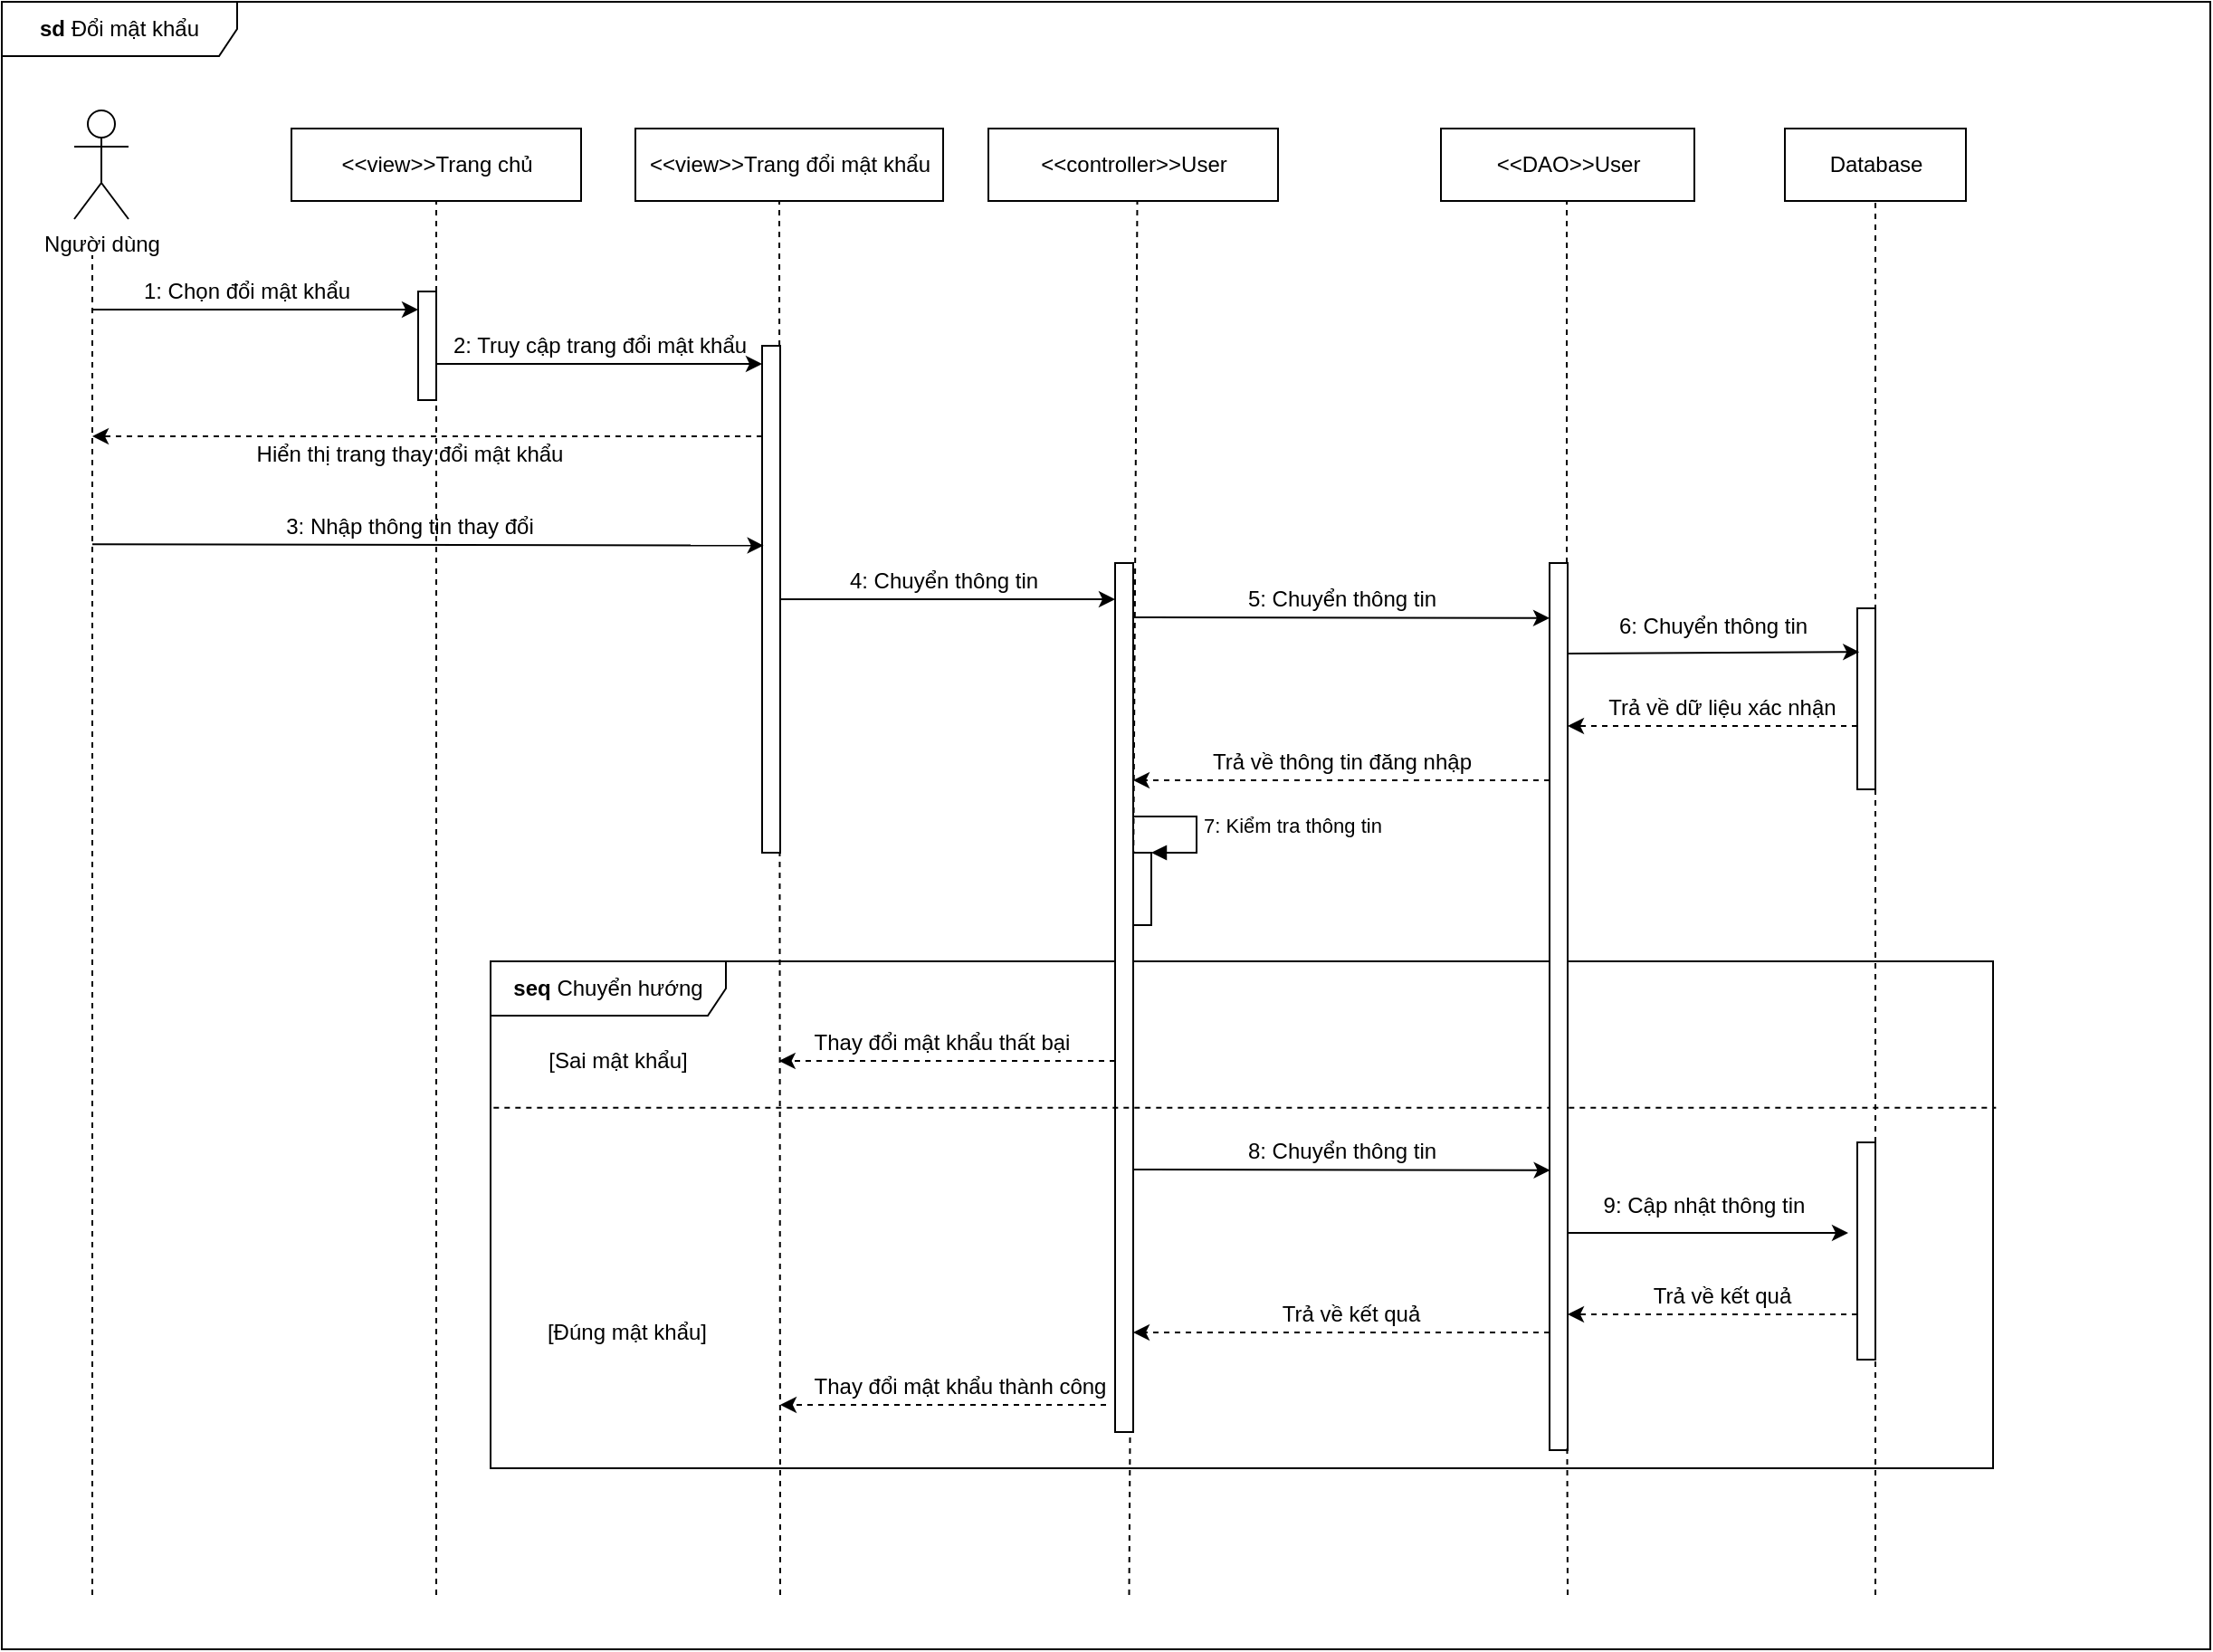 <mxfile version="20.6.0" type="device"><diagram id="asjjTaxxDbduJ_uwMJDM" name="Page-1"><mxGraphModel dx="997" dy="540" grid="1" gridSize="10" guides="1" tooltips="1" connect="1" arrows="1" fold="1" page="1" pageScale="1" pageWidth="850" pageHeight="1100" math="0" shadow="0"><root><mxCell id="0"/><mxCell id="1" parent="0"/><mxCell id="CXyfDwtnlCf071ItUu4t-5" value="&lt;b&gt;seq &lt;/b&gt;Chuyển hướng" style="shape=umlFrame;whiteSpace=wrap;html=1;width=130;height=30;" parent="1" vertex="1"><mxGeometry x="310" y="570" width="830" height="280" as="geometry"/></mxCell><mxCell id="PbMtfc2Mm91NxUPL8bgm-46" value="&lt;b&gt;sd &lt;/b&gt;Đổi mật khẩu" style="shape=umlFrame;whiteSpace=wrap;html=1;width=130;height=30;" parent="1" vertex="1"><mxGeometry x="40" y="40" width="1220" height="910" as="geometry"/></mxCell><mxCell id="PbMtfc2Mm91NxUPL8bgm-1" value="Người dùng" style="shape=umlActor;verticalLabelPosition=bottom;verticalAlign=top;html=1;outlineConnect=0;" parent="1" vertex="1"><mxGeometry x="80" y="100" width="30" height="60" as="geometry"/></mxCell><mxCell id="PbMtfc2Mm91NxUPL8bgm-5" value="&amp;lt;&amp;lt;view&amp;gt;&amp;gt;Trang chủ" style="html=1;" parent="1" vertex="1"><mxGeometry x="200" y="110" width="160" height="40" as="geometry"/></mxCell><mxCell id="PbMtfc2Mm91NxUPL8bgm-6" value="&amp;lt;&amp;lt;controller&amp;gt;&amp;gt;User" style="html=1;" parent="1" vertex="1"><mxGeometry x="585" y="110" width="160" height="40" as="geometry"/></mxCell><mxCell id="PbMtfc2Mm91NxUPL8bgm-7" value="&amp;lt;&amp;lt;DAO&amp;gt;&amp;gt;User" style="html=1;" parent="1" vertex="1"><mxGeometry x="835" y="110" width="140" height="40" as="geometry"/></mxCell><mxCell id="PbMtfc2Mm91NxUPL8bgm-8" value="Database" style="html=1;" parent="1" vertex="1"><mxGeometry x="1025" y="110" width="100" height="40" as="geometry"/></mxCell><mxCell id="PbMtfc2Mm91NxUPL8bgm-10" value="" style="endArrow=none;dashed=1;html=1;rounded=0;" parent="1" edge="1"><mxGeometry width="50" height="50" relative="1" as="geometry"><mxPoint x="90" y="920" as="sourcePoint"/><mxPoint x="90" y="180" as="targetPoint"/></mxGeometry></mxCell><mxCell id="PbMtfc2Mm91NxUPL8bgm-11" value="" style="endArrow=classic;html=1;rounded=0;" parent="1" edge="1"><mxGeometry width="50" height="50" relative="1" as="geometry"><mxPoint x="90" y="210" as="sourcePoint"/><mxPoint x="270" y="210" as="targetPoint"/></mxGeometry></mxCell><mxCell id="PbMtfc2Mm91NxUPL8bgm-12" value="" style="endArrow=none;dashed=1;html=1;rounded=0;entryX=0.5;entryY=1;entryDx=0;entryDy=0;" parent="1" target="PbMtfc2Mm91NxUPL8bgm-5" edge="1"><mxGeometry width="50" height="50" relative="1" as="geometry"><mxPoint x="280" y="920" as="sourcePoint"/><mxPoint x="320" y="200" as="targetPoint"/></mxGeometry></mxCell><mxCell id="PbMtfc2Mm91NxUPL8bgm-13" value="1: Chọn đổi mật khẩu" style="text;html=1;align=center;verticalAlign=middle;resizable=0;points=[];autosize=1;strokeColor=none;fillColor=none;" parent="1" vertex="1"><mxGeometry x="105" y="185" width="140" height="30" as="geometry"/></mxCell><mxCell id="PbMtfc2Mm91NxUPL8bgm-15" value="" style="html=1;points=[];perimeter=orthogonalPerimeter;" parent="1" vertex="1"><mxGeometry x="270" y="200" width="10" height="60" as="geometry"/></mxCell><mxCell id="PbMtfc2Mm91NxUPL8bgm-16" value="" style="endArrow=classic;html=1;rounded=0;" parent="1" edge="1"><mxGeometry width="50" height="50" relative="1" as="geometry"><mxPoint x="280" y="240" as="sourcePoint"/><mxPoint x="460" y="240" as="targetPoint"/></mxGeometry></mxCell><mxCell id="PbMtfc2Mm91NxUPL8bgm-17" value="" style="endArrow=none;dashed=1;html=1;rounded=0;entryX=0.5;entryY=1;entryDx=0;entryDy=0;" parent="1" edge="1"><mxGeometry width="50" height="50" relative="1" as="geometry"><mxPoint x="662.75" y="920" as="sourcePoint"/><mxPoint x="667.25" y="150" as="targetPoint"/></mxGeometry></mxCell><mxCell id="PbMtfc2Mm91NxUPL8bgm-18" value="2: Truy cập trang đổi mật khẩu" style="text;html=1;align=center;verticalAlign=middle;resizable=0;points=[];autosize=1;strokeColor=none;fillColor=none;" parent="1" vertex="1"><mxGeometry x="275" y="215" width="190" height="30" as="geometry"/></mxCell><mxCell id="PbMtfc2Mm91NxUPL8bgm-19" value="" style="endArrow=none;dashed=1;html=1;rounded=0;entryX=0.5;entryY=1;entryDx=0;entryDy=0;startArrow=none;" parent="1" source="PbMtfc2Mm91NxUPL8bgm-45" edge="1"><mxGeometry width="50" height="50" relative="1" as="geometry"><mxPoint x="904.5" y="640" as="sourcePoint"/><mxPoint x="904.5" y="150" as="targetPoint"/></mxGeometry></mxCell><mxCell id="PbMtfc2Mm91NxUPL8bgm-24" value="" style="endArrow=none;dashed=1;html=1;rounded=0;entryX=0.5;entryY=1;entryDx=0;entryDy=0;startArrow=none;" parent="1" source="S-G5bxxULWOog6-uAbpq-18" target="PbMtfc2Mm91NxUPL8bgm-8" edge="1"><mxGeometry width="50" height="50" relative="1" as="geometry"><mxPoint x="1075" y="920" as="sourcePoint"/><mxPoint x="1125" y="270" as="targetPoint"/></mxGeometry></mxCell><mxCell id="PbMtfc2Mm91NxUPL8bgm-26" value="" style="endArrow=classic;html=1;rounded=0;dashed=1;" parent="1" edge="1"><mxGeometry width="50" height="50" relative="1" as="geometry"><mxPoint x="1065" y="440" as="sourcePoint"/><mxPoint x="905" y="440" as="targetPoint"/></mxGeometry></mxCell><mxCell id="PbMtfc2Mm91NxUPL8bgm-28" value="" style="endArrow=classic;html=1;rounded=0;dashed=1;" parent="1" edge="1"><mxGeometry width="50" height="50" relative="1" as="geometry"><mxPoint x="895" y="470" as="sourcePoint"/><mxPoint x="665" y="470" as="targetPoint"/></mxGeometry></mxCell><mxCell id="PbMtfc2Mm91NxUPL8bgm-29" value="Trả về thông tin đăng nhập" style="text;html=1;align=center;verticalAlign=middle;resizable=0;points=[];autosize=1;strokeColor=none;fillColor=none;" parent="1" vertex="1"><mxGeometry x="695" y="445" width="170" height="30" as="geometry"/></mxCell><mxCell id="PbMtfc2Mm91NxUPL8bgm-32" value="" style="html=1;points=[];perimeter=orthogonalPerimeter;" parent="1" vertex="1"><mxGeometry x="665" y="510" width="10" height="40" as="geometry"/></mxCell><mxCell id="PbMtfc2Mm91NxUPL8bgm-33" value="7: Kiểm tra thông tin" style="edgeStyle=orthogonalEdgeStyle;html=1;align=left;spacingLeft=2;endArrow=block;rounded=0;entryX=1;entryY=0;" parent="1" target="PbMtfc2Mm91NxUPL8bgm-32" edge="1"><mxGeometry relative="1" as="geometry"><mxPoint x="665" y="490" as="sourcePoint"/><Array as="points"><mxPoint x="700" y="490"/></Array></mxGeometry></mxCell><mxCell id="PbMtfc2Mm91NxUPL8bgm-44" value="" style="html=1;points=[];perimeter=orthogonalPerimeter;" parent="1" vertex="1"><mxGeometry x="655" y="350" width="10" height="480" as="geometry"/></mxCell><mxCell id="jjHKI9dGKOZQwUN-q1eM-1" value="" style="html=1;points=[];perimeter=orthogonalPerimeter;" parent="1" vertex="1"><mxGeometry x="1065" y="375" width="10" height="100" as="geometry"/></mxCell><mxCell id="CXyfDwtnlCf071ItUu4t-3" value="&amp;lt;&amp;lt;view&amp;gt;&amp;gt;Trang đổi mật khẩu" style="html=1;" parent="1" vertex="1"><mxGeometry x="390" y="110" width="170" height="40" as="geometry"/></mxCell><mxCell id="CXyfDwtnlCf071ItUu4t-4" value="" style="endArrow=none;dashed=1;html=1;rounded=0;entryX=0.5;entryY=1;entryDx=0;entryDy=0;" parent="1" edge="1"><mxGeometry width="50" height="50" relative="1" as="geometry"><mxPoint x="470" y="920" as="sourcePoint"/><mxPoint x="469.5" y="150" as="targetPoint"/></mxGeometry></mxCell><mxCell id="CXyfDwtnlCf071ItUu4t-7" value="" style="endArrow=none;dashed=1;html=1;rounded=0;exitX=0.002;exitY=0.289;exitDx=0;exitDy=0;exitPerimeter=0;entryX=1.002;entryY=0.289;entryDx=0;entryDy=0;entryPerimeter=0;" parent="1" source="CXyfDwtnlCf071ItUu4t-5" target="CXyfDwtnlCf071ItUu4t-5" edge="1"><mxGeometry width="50" height="50" relative="1" as="geometry"><mxPoint x="220" y="580" as="sourcePoint"/><mxPoint x="680" y="840" as="targetPoint"/></mxGeometry></mxCell><mxCell id="CXyfDwtnlCf071ItUu4t-8" value="[Đúng mật khẩu]" style="text;html=1;align=center;verticalAlign=middle;resizable=0;points=[];autosize=1;strokeColor=none;fillColor=none;" parent="1" vertex="1"><mxGeometry x="330" y="760" width="110" height="30" as="geometry"/></mxCell><mxCell id="CXyfDwtnlCf071ItUu4t-11" value="[Sai mật khẩu]" style="text;html=1;align=center;verticalAlign=middle;resizable=0;points=[];autosize=1;strokeColor=none;fillColor=none;" parent="1" vertex="1"><mxGeometry x="330" y="610" width="100" height="30" as="geometry"/></mxCell><mxCell id="S-G5bxxULWOog6-uAbpq-1" value="" style="html=1;points=[];perimeter=orthogonalPerimeter;" parent="1" vertex="1"><mxGeometry x="460" y="230" width="10" height="280" as="geometry"/></mxCell><mxCell id="S-G5bxxULWOog6-uAbpq-2" value="" style="endArrow=classic;html=1;rounded=0;dashed=1;" parent="1" edge="1"><mxGeometry width="50" height="50" relative="1" as="geometry"><mxPoint x="460" y="280" as="sourcePoint"/><mxPoint x="90" y="280" as="targetPoint"/></mxGeometry></mxCell><mxCell id="S-G5bxxULWOog6-uAbpq-3" value="Hiển thị trang thay đổi mật khẩu" style="text;html=1;align=center;verticalAlign=middle;resizable=0;points=[];autosize=1;strokeColor=none;fillColor=none;" parent="1" vertex="1"><mxGeometry x="170" y="275" width="190" height="30" as="geometry"/></mxCell><mxCell id="S-G5bxxULWOog6-uAbpq-4" value="" style="endArrow=classic;html=1;rounded=0;entryX=0.083;entryY=0.394;entryDx=0;entryDy=0;entryPerimeter=0;" parent="1" target="S-G5bxxULWOog6-uAbpq-1" edge="1"><mxGeometry width="50" height="50" relative="1" as="geometry"><mxPoint x="90" y="339.57" as="sourcePoint"/><mxPoint x="270" y="339.57" as="targetPoint"/></mxGeometry></mxCell><mxCell id="S-G5bxxULWOog6-uAbpq-5" value="3: Nhập thông tin thay đổi" style="text;html=1;align=center;verticalAlign=middle;resizable=0;points=[];autosize=1;strokeColor=none;fillColor=none;" parent="1" vertex="1"><mxGeometry x="185" y="315" width="160" height="30" as="geometry"/></mxCell><mxCell id="S-G5bxxULWOog6-uAbpq-6" value="" style="endArrow=classic;html=1;rounded=0;" parent="1" target="PbMtfc2Mm91NxUPL8bgm-44" edge="1"><mxGeometry width="50" height="50" relative="1" as="geometry"><mxPoint x="470" y="370.0" as="sourcePoint"/><mxPoint x="640" y="370.43" as="targetPoint"/></mxGeometry></mxCell><mxCell id="S-G5bxxULWOog6-uAbpq-7" value="4: Chuyển thông tin" style="text;html=1;align=center;verticalAlign=middle;resizable=0;points=[];autosize=1;strokeColor=none;fillColor=none;" parent="1" vertex="1"><mxGeometry x="495" y="345" width="130" height="30" as="geometry"/></mxCell><mxCell id="PbMtfc2Mm91NxUPL8bgm-45" value="" style="html=1;points=[];perimeter=orthogonalPerimeter;" parent="1" vertex="1"><mxGeometry x="895" y="350" width="10" height="490" as="geometry"/></mxCell><mxCell id="S-G5bxxULWOog6-uAbpq-8" value="" style="endArrow=none;dashed=1;html=1;rounded=0;entryX=0.973;entryY=0.993;entryDx=0;entryDy=0;entryPerimeter=0;" parent="1" target="PbMtfc2Mm91NxUPL8bgm-45" edge="1"><mxGeometry width="50" height="50" relative="1" as="geometry"><mxPoint x="905" y="920" as="sourcePoint"/><mxPoint x="904.5" y="150" as="targetPoint"/></mxGeometry></mxCell><mxCell id="S-G5bxxULWOog6-uAbpq-9" value="" style="endArrow=classic;html=1;rounded=0;entryX=0.03;entryY=0.19;entryDx=0;entryDy=0;entryPerimeter=0;" parent="1" edge="1"><mxGeometry width="50" height="50" relative="1" as="geometry"><mxPoint x="664.7" y="380" as="sourcePoint"/><mxPoint x="895" y="380.4" as="targetPoint"/></mxGeometry></mxCell><mxCell id="S-G5bxxULWOog6-uAbpq-10" value="5: Chuyển thông tin" style="text;html=1;align=center;verticalAlign=middle;resizable=0;points=[];autosize=1;strokeColor=none;fillColor=none;" parent="1" vertex="1"><mxGeometry x="715" y="355" width="130" height="30" as="geometry"/></mxCell><mxCell id="S-G5bxxULWOog6-uAbpq-11" value="" style="endArrow=classic;html=1;rounded=0;entryX=0.114;entryY=0.241;entryDx=0;entryDy=0;entryPerimeter=0;" parent="1" target="jjHKI9dGKOZQwUN-q1eM-1" edge="1"><mxGeometry width="50" height="50" relative="1" as="geometry"><mxPoint x="905" y="400" as="sourcePoint"/><mxPoint x="1135.3" y="400.4" as="targetPoint"/></mxGeometry></mxCell><mxCell id="S-G5bxxULWOog6-uAbpq-12" value="6: Chuyển thông tin" style="text;html=1;align=center;verticalAlign=middle;resizable=0;points=[];autosize=1;strokeColor=none;fillColor=none;" parent="1" vertex="1"><mxGeometry x="920" y="370" width="130" height="30" as="geometry"/></mxCell><mxCell id="S-G5bxxULWOog6-uAbpq-13" value="Trả về dữ liệu xác nhận" style="text;html=1;align=center;verticalAlign=middle;resizable=0;points=[];autosize=1;strokeColor=none;fillColor=none;" parent="1" vertex="1"><mxGeometry x="915" y="415" width="150" height="30" as="geometry"/></mxCell><mxCell id="S-G5bxxULWOog6-uAbpq-16" value="" style="endArrow=classic;html=1;rounded=0;dashed=1;exitX=0.064;exitY=0.552;exitDx=0;exitDy=0;exitPerimeter=0;" parent="1" edge="1"><mxGeometry width="50" height="50" relative="1" as="geometry"><mxPoint x="655.0" y="624.96" as="sourcePoint"/><mxPoint x="469.36" y="625" as="targetPoint"/></mxGeometry></mxCell><mxCell id="S-G5bxxULWOog6-uAbpq-17" value="Thay đổi mật khẩu thất bại" style="text;html=1;align=center;verticalAlign=middle;resizable=0;points=[];autosize=1;strokeColor=none;fillColor=none;" parent="1" vertex="1"><mxGeometry x="479.36" y="600" width="160" height="30" as="geometry"/></mxCell><mxCell id="S-G5bxxULWOog6-uAbpq-18" value="" style="html=1;points=[];perimeter=orthogonalPerimeter;" parent="1" vertex="1"><mxGeometry x="1065" y="670" width="10" height="120" as="geometry"/></mxCell><mxCell id="S-G5bxxULWOog6-uAbpq-19" value="" style="endArrow=none;dashed=1;html=1;rounded=0;" parent="1" edge="1"><mxGeometry width="50" height="50" relative="1" as="geometry"><mxPoint x="1075" y="920" as="sourcePoint"/><mxPoint x="1075" y="690" as="targetPoint"/></mxGeometry></mxCell><mxCell id="S-G5bxxULWOog6-uAbpq-20" value="" style="endArrow=classic;html=1;rounded=0;entryX=0.03;entryY=0.19;entryDx=0;entryDy=0;entryPerimeter=0;" parent="1" edge="1"><mxGeometry width="50" height="50" relative="1" as="geometry"><mxPoint x="665" y="685" as="sourcePoint"/><mxPoint x="895.3" y="685.4" as="targetPoint"/></mxGeometry></mxCell><mxCell id="S-G5bxxULWOog6-uAbpq-21" value="8: Chuyển thông tin" style="text;html=1;align=center;verticalAlign=middle;resizable=0;points=[];autosize=1;strokeColor=none;fillColor=none;" parent="1" vertex="1"><mxGeometry x="715.3" y="660" width="130" height="30" as="geometry"/></mxCell><mxCell id="S-G5bxxULWOog6-uAbpq-22" value="" style="endArrow=classic;html=1;rounded=0;" parent="1" edge="1"><mxGeometry width="50" height="50" relative="1" as="geometry"><mxPoint x="905" y="720" as="sourcePoint"/><mxPoint x="1060" y="720" as="targetPoint"/></mxGeometry></mxCell><mxCell id="S-G5bxxULWOog6-uAbpq-23" value="9: Cập nhật thông tin" style="text;html=1;align=center;verticalAlign=middle;resizable=0;points=[];autosize=1;strokeColor=none;fillColor=none;" parent="1" vertex="1"><mxGeometry x="915" y="690" width="130" height="30" as="geometry"/></mxCell><mxCell id="S-G5bxxULWOog6-uAbpq-24" value="" style="endArrow=classic;html=1;rounded=0;dashed=1;" parent="1" edge="1"><mxGeometry width="50" height="50" relative="1" as="geometry"><mxPoint x="1065" y="765.0" as="sourcePoint"/><mxPoint x="905" y="765.0" as="targetPoint"/></mxGeometry></mxCell><mxCell id="S-G5bxxULWOog6-uAbpq-25" value="Trả về kết quả" style="text;html=1;align=center;verticalAlign=middle;resizable=0;points=[];autosize=1;strokeColor=none;fillColor=none;" parent="1" vertex="1"><mxGeometry x="940" y="740" width="100" height="30" as="geometry"/></mxCell><mxCell id="S-G5bxxULWOog6-uAbpq-26" value="" style="endArrow=classic;html=1;rounded=0;dashed=1;" parent="1" source="PbMtfc2Mm91NxUPL8bgm-45" edge="1"><mxGeometry width="50" height="50" relative="1" as="geometry"><mxPoint x="825" y="775" as="sourcePoint"/><mxPoint x="665" y="775" as="targetPoint"/></mxGeometry></mxCell><mxCell id="S-G5bxxULWOog6-uAbpq-27" value="Trả về kết quả" style="text;html=1;align=center;verticalAlign=middle;resizable=0;points=[];autosize=1;strokeColor=none;fillColor=none;" parent="1" vertex="1"><mxGeometry x="735" y="750" width="100" height="30" as="geometry"/></mxCell><mxCell id="S-G5bxxULWOog6-uAbpq-28" value="" style="endArrow=classic;html=1;rounded=0;dashed=1;" parent="1" edge="1"><mxGeometry width="50" height="50" relative="1" as="geometry"><mxPoint x="650" y="815" as="sourcePoint"/><mxPoint x="470.0" y="815" as="targetPoint"/></mxGeometry></mxCell><mxCell id="S-G5bxxULWOog6-uAbpq-29" value="Thay đổi mật khẩu thành công" style="text;html=1;align=center;verticalAlign=middle;resizable=0;points=[];autosize=1;strokeColor=none;fillColor=none;" parent="1" vertex="1"><mxGeometry x="479.36" y="790" width="180" height="30" as="geometry"/></mxCell></root></mxGraphModel></diagram></mxfile>